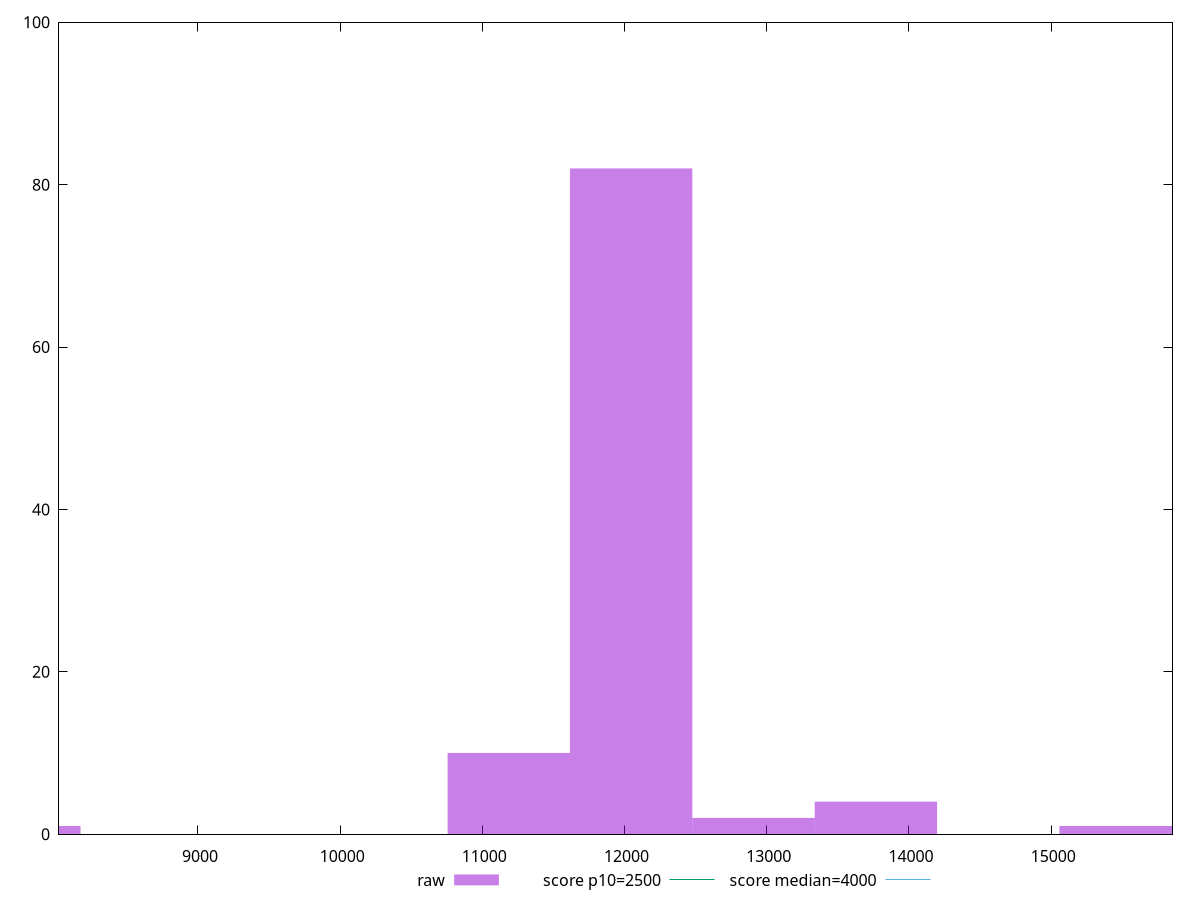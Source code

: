 reset

$raw <<EOF
7744.068295073868 1
12046.328459003795 82
12906.780491789781 2
15488.136590147737 1
11185.87642621781 10
13767.232524575766 4
EOF

set key outside below
set boxwidth 860.4520327859854
set xrange [8023.1455000000005:15852.823499999999]
set yrange [0:100]
set trange [0:100]
set style fill transparent solid 0.5 noborder

set parametric
set terminal svg size 640, 490 enhanced background rgb 'white'
set output "reports/report_00031_2021-02-24T23-18-18.084Z/largest-contentful-paint/samples/astro/raw/histogram.svg"

plot $raw title "raw" with boxes, \
     2500,t title "score p10=2500", \
     4000,t title "score median=4000"

reset
